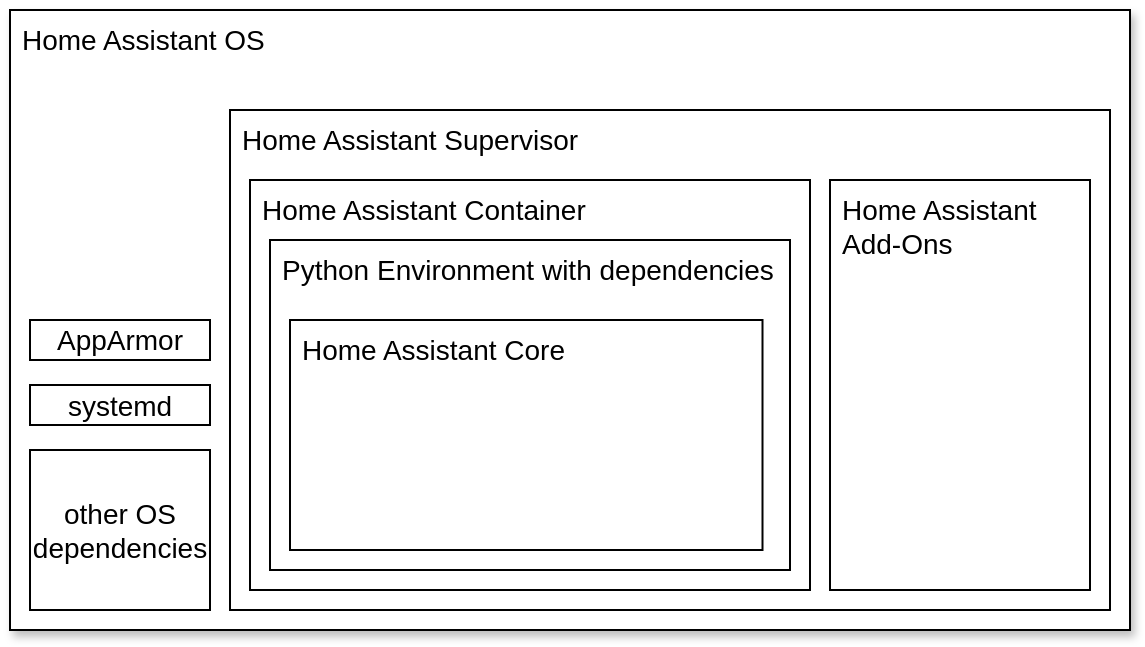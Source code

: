 <mxfile version="14.6.9" type="device"><diagram id="wk86g1lpWw5ULCf1ivxX" name="Page-1"><mxGraphModel dx="1207" dy="753" grid="1" gridSize="10" guides="1" tooltips="1" connect="1" arrows="1" fold="1" page="1" pageScale="1" pageWidth="850" pageHeight="1100" math="0" shadow="0"><root><mxCell id="0"/><mxCell id="1" parent="0"/><mxCell id="HWjYLO-0XvXyuoWVEP36-1" value="Home Assistant OS&lt;br style=&quot;font-size: 14px;&quot;&gt;" style="rounded=0;whiteSpace=wrap;html=1;portConstraint=none;shadow=1;spacingTop=0;verticalAlign=top;align=left;spacingLeft=4;fontSize=14;arcSize=8;glass=0;" vertex="1" parent="1"><mxGeometry x="20" y="20" width="560" height="310" as="geometry"/></mxCell><mxCell id="HWjYLO-0XvXyuoWVEP36-2" value="Home Assistant Supervisor" style="rounded=0;whiteSpace=wrap;html=1;portConstraint=none;shadow=0;spacingTop=0;verticalAlign=top;align=left;spacingLeft=4;fontSize=14;arcSize=8;" vertex="1" parent="1"><mxGeometry x="130" y="70" width="440" height="250" as="geometry"/></mxCell><mxCell id="HWjYLO-0XvXyuoWVEP36-3" value="AppArmor" style="rounded=0;whiteSpace=wrap;html=1;shadow=0;fontSize=14;align=center;arcSize=8;" vertex="1" parent="1"><mxGeometry x="30" y="175" width="90" height="20" as="geometry"/></mxCell><mxCell id="HWjYLO-0XvXyuoWVEP36-4" value="systemd" style="rounded=0;whiteSpace=wrap;html=1;shadow=0;fontSize=14;align=center;arcSize=8;" vertex="1" parent="1"><mxGeometry x="30" y="207.5" width="90" height="20" as="geometry"/></mxCell><mxCell id="HWjYLO-0XvXyuoWVEP36-5" value="other OS dependencies" style="rounded=0;whiteSpace=wrap;html=1;shadow=0;fontSize=14;align=center;arcSize=8;" vertex="1" parent="1"><mxGeometry x="30" y="240" width="90" height="80" as="geometry"/></mxCell><mxCell id="HWjYLO-0XvXyuoWVEP36-6" value="Home Assistant Add-Ons" style="rounded=0;whiteSpace=wrap;html=1;portConstraint=none;shadow=0;spacingTop=0;verticalAlign=top;align=left;spacingLeft=4;fontSize=14;arcSize=8;" vertex="1" parent="1"><mxGeometry x="430" y="105" width="130" height="205" as="geometry"/></mxCell><mxCell id="HWjYLO-0XvXyuoWVEP36-7" value="Home Assistant Container" style="rounded=0;whiteSpace=wrap;html=1;portConstraint=none;shadow=0;spacingTop=0;verticalAlign=top;align=left;spacingLeft=4;fontSize=14;arcSize=8;" vertex="1" parent="1"><mxGeometry x="140" y="105" width="280" height="205" as="geometry"/></mxCell><mxCell id="HWjYLO-0XvXyuoWVEP36-8" value="Python Environment with dependencies" style="rounded=0;whiteSpace=wrap;html=1;portConstraint=none;shadow=0;spacingTop=0;verticalAlign=top;align=left;spacingLeft=4;fontSize=14;arcSize=8;" vertex="1" parent="1"><mxGeometry x="150" y="135" width="260" height="165" as="geometry"/></mxCell><mxCell id="HWjYLO-0XvXyuoWVEP36-11" value="Home Assistant Core" style="rounded=0;whiteSpace=wrap;html=1;portConstraint=none;shadow=0;spacingTop=0;verticalAlign=top;align=left;spacingLeft=4;fontSize=14;arcSize=8;" vertex="1" parent="1"><mxGeometry x="160" y="175" width="236.25" height="115" as="geometry"/></mxCell></root></mxGraphModel></diagram></mxfile>